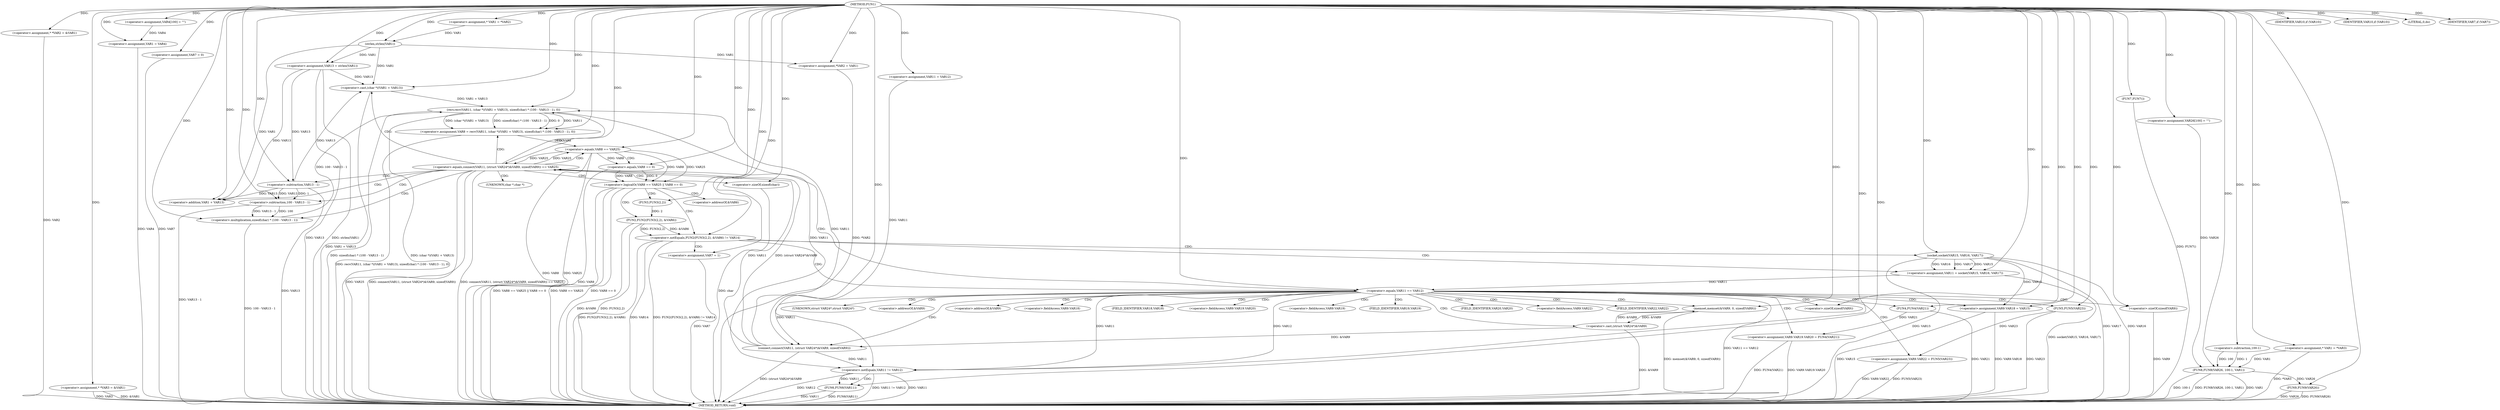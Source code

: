 digraph FUN1 {  
"1000100" [label = "(METHOD,FUN1)" ]
"1000279" [label = "(METHOD_RETURN,void)" ]
"1000104" [label = "(<operator>.assignment,* *VAR2 = &VAR1)" ]
"1000109" [label = "(<operator>.assignment,* *VAR3 = &VAR1)" ]
"1000114" [label = "(<operator>.assignment,VAR4[100] = \"\")" ]
"1000117" [label = "(<operator>.assignment,VAR1 = VAR4)" ]
"1000122" [label = "(<operator>.assignment,* VAR1 = *VAR2)" ]
"1000129" [label = "(<operator>.assignment,VAR7 = 0)" ]
"1000136" [label = "(<operator>.assignment,VAR11 = VAR12)" ]
"1000140" [label = "(<operator>.assignment,VAR13 = strlen(VAR1))" ]
"1000142" [label = "(strlen,strlen(VAR1))" ]
"1000147" [label = "(<operator>.notEquals,FUN2(FUN3(2,2), &VAR6) != VAR14)" ]
"1000148" [label = "(FUN2,FUN2(FUN3(2,2), &VAR6))" ]
"1000149" [label = "(FUN3,FUN3(2,2))" ]
"1000157" [label = "(<operator>.assignment,VAR7 = 1)" ]
"1000160" [label = "(<operator>.assignment,VAR11 = socket(VAR15, VAR16, VAR17))" ]
"1000162" [label = "(socket,socket(VAR15, VAR16, VAR17))" ]
"1000167" [label = "(<operator>.equals,VAR11 == VAR12)" ]
"1000172" [label = "(memset,memset(&VAR9, 0, sizeof(VAR9)))" ]
"1000176" [label = "(<operator>.sizeOf,sizeof(VAR9))" ]
"1000178" [label = "(<operator>.assignment,VAR9.VAR18 = VAR15)" ]
"1000183" [label = "(<operator>.assignment,VAR9.VAR19.VAR20 = FUN4(VAR21))" ]
"1000189" [label = "(FUN4,FUN4(VAR21))" ]
"1000191" [label = "(<operator>.assignment,VAR9.VAR22 = FUN5(VAR23))" ]
"1000195" [label = "(FUN5,FUN5(VAR23))" ]
"1000198" [label = "(<operator>.equals,connect(VAR11, (struct VAR24*)&VAR9, sizeof(VAR9)) == VAR25)" ]
"1000199" [label = "(connect,connect(VAR11, (struct VAR24*)&VAR9, sizeof(VAR9)))" ]
"1000201" [label = "(<operator>.cast,(struct VAR24*)&VAR9)" ]
"1000205" [label = "(<operator>.sizeOf,sizeof(VAR9))" ]
"1000210" [label = "(<operator>.assignment,VAR8 = recv(VAR11, (char *)(VAR1 + VAR13), sizeof(char) * (100 - VAR13 - 1), 0))" ]
"1000212" [label = "(recv,recv(VAR11, (char *)(VAR1 + VAR13), sizeof(char) * (100 - VAR13 - 1), 0))" ]
"1000214" [label = "(<operator>.cast,(char *)(VAR1 + VAR13))" ]
"1000216" [label = "(<operator>.addition,VAR1 + VAR13)" ]
"1000219" [label = "(<operator>.multiplication,sizeof(char) * (100 - VAR13 - 1))" ]
"1000220" [label = "(<operator>.sizeOf,sizeof(char))" ]
"1000222" [label = "(<operator>.subtraction,100 - VAR13 - 1)" ]
"1000224" [label = "(<operator>.subtraction,VAR13 - 1)" ]
"1000229" [label = "(<operator>.logicalOr,VAR8 == VAR25 || VAR8 == 0)" ]
"1000230" [label = "(<operator>.equals,VAR8 == VAR25)" ]
"1000233" [label = "(<operator>.equals,VAR8 == 0)" ]
"1000239" [label = "(IDENTIFIER,VAR10,if (VAR10))" ]
"1000242" [label = "(IDENTIFIER,VAR10,if (VAR10))" ]
"1000244" [label = "(LITERAL,0,do)" ]
"1000246" [label = "(<operator>.notEquals,VAR11 != VAR12)" ]
"1000250" [label = "(FUN6,FUN6(VAR11))" ]
"1000253" [label = "(IDENTIFIER,VAR7,if (VAR7))" ]
"1000255" [label = "(FUN7,FUN7())" ]
"1000256" [label = "(<operator>.assignment,*VAR2 = VAR1)" ]
"1000262" [label = "(<operator>.assignment,* VAR1 = *VAR3)" ]
"1000268" [label = "(<operator>.assignment,VAR26[100] = \"\")" ]
"1000271" [label = "(FUN8,FUN8(VAR26, 100-1, VAR1))" ]
"1000273" [label = "(<operator>.subtraction,100-1)" ]
"1000277" [label = "(FUN9,FUN9(VAR26))" ]
"1000152" [label = "(<operator>.addressOf,&VAR6)" ]
"1000173" [label = "(<operator>.addressOf,&VAR9)" ]
"1000179" [label = "(<operator>.fieldAccess,VAR9.VAR18)" ]
"1000181" [label = "(FIELD_IDENTIFIER,VAR18,VAR18)" ]
"1000184" [label = "(<operator>.fieldAccess,VAR9.VAR19.VAR20)" ]
"1000185" [label = "(<operator>.fieldAccess,VAR9.VAR19)" ]
"1000187" [label = "(FIELD_IDENTIFIER,VAR19,VAR19)" ]
"1000188" [label = "(FIELD_IDENTIFIER,VAR20,VAR20)" ]
"1000192" [label = "(<operator>.fieldAccess,VAR9.VAR22)" ]
"1000194" [label = "(FIELD_IDENTIFIER,VAR22,VAR22)" ]
"1000202" [label = "(UNKNOWN,struct VAR24*,struct VAR24*)" ]
"1000203" [label = "(<operator>.addressOf,&VAR9)" ]
"1000215" [label = "(UNKNOWN,char *,char *)" ]
  "1000189" -> "1000279"  [ label = "DDG: VAR21"] 
  "1000198" -> "1000279"  [ label = "DDG: VAR25"] 
  "1000271" -> "1000279"  [ label = "DDG: VAR1"] 
  "1000109" -> "1000279"  [ label = "DDG: VAR3"] 
  "1000256" -> "1000279"  [ label = "DDG: *VAR2"] 
  "1000250" -> "1000279"  [ label = "DDG: FUN6(VAR11)"] 
  "1000178" -> "1000279"  [ label = "DDG: VAR15"] 
  "1000246" -> "1000279"  [ label = "DDG: VAR12"] 
  "1000129" -> "1000279"  [ label = "DDG: VAR7"] 
  "1000162" -> "1000279"  [ label = "DDG: VAR16"] 
  "1000172" -> "1000279"  [ label = "DDG: memset(&VAR9, 0, sizeof(VAR9))"] 
  "1000140" -> "1000279"  [ label = "DDG: strlen(VAR1)"] 
  "1000224" -> "1000279"  [ label = "DDG: VAR13"] 
  "1000220" -> "1000279"  [ label = "DDG: char"] 
  "1000250" -> "1000279"  [ label = "DDG: VAR11"] 
  "1000199" -> "1000279"  [ label = "DDG: (struct VAR24*)&VAR9"] 
  "1000229" -> "1000279"  [ label = "DDG: VAR8 == 0"] 
  "1000214" -> "1000279"  [ label = "DDG: VAR1 + VAR13"] 
  "1000178" -> "1000279"  [ label = "DDG: VAR9.VAR18"] 
  "1000255" -> "1000279"  [ label = "DDG: FUN7()"] 
  "1000104" -> "1000279"  [ label = "DDG: VAR2"] 
  "1000212" -> "1000279"  [ label = "DDG: sizeof(char) * (100 - VAR13 - 1)"] 
  "1000212" -> "1000279"  [ label = "DDG: (char *)(VAR1 + VAR13)"] 
  "1000183" -> "1000279"  [ label = "DDG: FUN4(VAR21)"] 
  "1000205" -> "1000279"  [ label = "DDG: VAR9"] 
  "1000140" -> "1000279"  [ label = "DDG: VAR13"] 
  "1000191" -> "1000279"  [ label = "DDG: FUN5(VAR23)"] 
  "1000183" -> "1000279"  [ label = "DDG: VAR9.VAR19.VAR20"] 
  "1000148" -> "1000279"  [ label = "DDG: &VAR6"] 
  "1000229" -> "1000279"  [ label = "DDG: VAR8 == VAR25 || VAR8 == 0"] 
  "1000157" -> "1000279"  [ label = "DDG: VAR7"] 
  "1000167" -> "1000279"  [ label = "DDG: VAR11 == VAR12"] 
  "1000262" -> "1000279"  [ label = "DDG: *VAR3"] 
  "1000201" -> "1000279"  [ label = "DDG: &VAR9"] 
  "1000219" -> "1000279"  [ label = "DDG: 100 - VAR13 - 1"] 
  "1000148" -> "1000279"  [ label = "DDG: FUN3(2,2)"] 
  "1000147" -> "1000279"  [ label = "DDG: FUN2(FUN3(2,2), &VAR6)"] 
  "1000230" -> "1000279"  [ label = "DDG: VAR8"] 
  "1000277" -> "1000279"  [ label = "DDG: VAR26"] 
  "1000210" -> "1000279"  [ label = "DDG: recv(VAR11, (char *)(VAR1 + VAR13), sizeof(char) * (100 - VAR13 - 1), 0)"] 
  "1000147" -> "1000279"  [ label = "DDG: VAR14"] 
  "1000198" -> "1000279"  [ label = "DDG: connect(VAR11, (struct VAR24*)&VAR9, sizeof(VAR9))"] 
  "1000271" -> "1000279"  [ label = "DDG: 100-1"] 
  "1000230" -> "1000279"  [ label = "DDG: VAR25"] 
  "1000233" -> "1000279"  [ label = "DDG: VAR8"] 
  "1000229" -> "1000279"  [ label = "DDG: VAR8 == VAR25"] 
  "1000277" -> "1000279"  [ label = "DDG: FUN9(VAR26)"] 
  "1000117" -> "1000279"  [ label = "DDG: VAR4"] 
  "1000162" -> "1000279"  [ label = "DDG: VAR15"] 
  "1000195" -> "1000279"  [ label = "DDG: VAR23"] 
  "1000160" -> "1000279"  [ label = "DDG: socket(VAR15, VAR16, VAR17)"] 
  "1000246" -> "1000279"  [ label = "DDG: VAR11 != VAR12"] 
  "1000147" -> "1000279"  [ label = "DDG: FUN2(FUN3(2,2), &VAR6) != VAR14"] 
  "1000109" -> "1000279"  [ label = "DDG: &VAR1"] 
  "1000271" -> "1000279"  [ label = "DDG: FUN8(VAR26, 100-1, VAR1)"] 
  "1000191" -> "1000279"  [ label = "DDG: VAR9.VAR22"] 
  "1000246" -> "1000279"  [ label = "DDG: VAR11"] 
  "1000222" -> "1000279"  [ label = "DDG: VAR13 - 1"] 
  "1000198" -> "1000279"  [ label = "DDG: connect(VAR11, (struct VAR24*)&VAR9, sizeof(VAR9)) == VAR25"] 
  "1000162" -> "1000279"  [ label = "DDG: VAR17"] 
  "1000100" -> "1000104"  [ label = "DDG: "] 
  "1000100" -> "1000109"  [ label = "DDG: "] 
  "1000100" -> "1000114"  [ label = "DDG: "] 
  "1000114" -> "1000117"  [ label = "DDG: VAR4"] 
  "1000100" -> "1000117"  [ label = "DDG: "] 
  "1000100" -> "1000122"  [ label = "DDG: "] 
  "1000100" -> "1000129"  [ label = "DDG: "] 
  "1000100" -> "1000136"  [ label = "DDG: "] 
  "1000142" -> "1000140"  [ label = "DDG: VAR1"] 
  "1000100" -> "1000140"  [ label = "DDG: "] 
  "1000122" -> "1000142"  [ label = "DDG: VAR1"] 
  "1000100" -> "1000142"  [ label = "DDG: "] 
  "1000148" -> "1000147"  [ label = "DDG: FUN3(2,2)"] 
  "1000148" -> "1000147"  [ label = "DDG: &VAR6"] 
  "1000149" -> "1000148"  [ label = "DDG: 2"] 
  "1000100" -> "1000149"  [ label = "DDG: "] 
  "1000100" -> "1000147"  [ label = "DDG: "] 
  "1000100" -> "1000157"  [ label = "DDG: "] 
  "1000162" -> "1000160"  [ label = "DDG: VAR15"] 
  "1000162" -> "1000160"  [ label = "DDG: VAR16"] 
  "1000162" -> "1000160"  [ label = "DDG: VAR17"] 
  "1000100" -> "1000160"  [ label = "DDG: "] 
  "1000100" -> "1000162"  [ label = "DDG: "] 
  "1000160" -> "1000167"  [ label = "DDG: VAR11"] 
  "1000100" -> "1000167"  [ label = "DDG: "] 
  "1000201" -> "1000172"  [ label = "DDG: &VAR9"] 
  "1000100" -> "1000172"  [ label = "DDG: "] 
  "1000100" -> "1000176"  [ label = "DDG: "] 
  "1000162" -> "1000178"  [ label = "DDG: VAR15"] 
  "1000100" -> "1000178"  [ label = "DDG: "] 
  "1000189" -> "1000183"  [ label = "DDG: VAR21"] 
  "1000100" -> "1000189"  [ label = "DDG: "] 
  "1000195" -> "1000191"  [ label = "DDG: VAR23"] 
  "1000100" -> "1000195"  [ label = "DDG: "] 
  "1000199" -> "1000198"  [ label = "DDG: VAR11"] 
  "1000199" -> "1000198"  [ label = "DDG: (struct VAR24*)&VAR9"] 
  "1000167" -> "1000199"  [ label = "DDG: VAR11"] 
  "1000100" -> "1000199"  [ label = "DDG: "] 
  "1000201" -> "1000199"  [ label = "DDG: &VAR9"] 
  "1000172" -> "1000201"  [ label = "DDG: &VAR9"] 
  "1000100" -> "1000205"  [ label = "DDG: "] 
  "1000230" -> "1000198"  [ label = "DDG: VAR25"] 
  "1000100" -> "1000198"  [ label = "DDG: "] 
  "1000212" -> "1000210"  [ label = "DDG: VAR11"] 
  "1000212" -> "1000210"  [ label = "DDG: (char *)(VAR1 + VAR13)"] 
  "1000212" -> "1000210"  [ label = "DDG: sizeof(char) * (100 - VAR13 - 1)"] 
  "1000212" -> "1000210"  [ label = "DDG: 0"] 
  "1000100" -> "1000210"  [ label = "DDG: "] 
  "1000199" -> "1000212"  [ label = "DDG: VAR11"] 
  "1000100" -> "1000212"  [ label = "DDG: "] 
  "1000214" -> "1000212"  [ label = "DDG: VAR1 + VAR13"] 
  "1000142" -> "1000214"  [ label = "DDG: VAR1"] 
  "1000100" -> "1000214"  [ label = "DDG: "] 
  "1000224" -> "1000214"  [ label = "DDG: VAR13"] 
  "1000140" -> "1000214"  [ label = "DDG: VAR13"] 
  "1000142" -> "1000216"  [ label = "DDG: VAR1"] 
  "1000100" -> "1000216"  [ label = "DDG: "] 
  "1000224" -> "1000216"  [ label = "DDG: VAR13"] 
  "1000140" -> "1000216"  [ label = "DDG: VAR13"] 
  "1000219" -> "1000212"  [ label = "DDG: 100 - VAR13 - 1"] 
  "1000100" -> "1000219"  [ label = "DDG: "] 
  "1000100" -> "1000220"  [ label = "DDG: "] 
  "1000222" -> "1000219"  [ label = "DDG: 100"] 
  "1000222" -> "1000219"  [ label = "DDG: VAR13 - 1"] 
  "1000100" -> "1000222"  [ label = "DDG: "] 
  "1000224" -> "1000222"  [ label = "DDG: VAR13"] 
  "1000224" -> "1000222"  [ label = "DDG: 1"] 
  "1000100" -> "1000224"  [ label = "DDG: "] 
  "1000140" -> "1000224"  [ label = "DDG: VAR13"] 
  "1000230" -> "1000229"  [ label = "DDG: VAR8"] 
  "1000230" -> "1000229"  [ label = "DDG: VAR25"] 
  "1000210" -> "1000230"  [ label = "DDG: VAR8"] 
  "1000100" -> "1000230"  [ label = "DDG: "] 
  "1000198" -> "1000230"  [ label = "DDG: VAR25"] 
  "1000233" -> "1000229"  [ label = "DDG: VAR8"] 
  "1000233" -> "1000229"  [ label = "DDG: 0"] 
  "1000230" -> "1000233"  [ label = "DDG: VAR8"] 
  "1000100" -> "1000233"  [ label = "DDG: "] 
  "1000100" -> "1000239"  [ label = "DDG: "] 
  "1000100" -> "1000242"  [ label = "DDG: "] 
  "1000100" -> "1000244"  [ label = "DDG: "] 
  "1000167" -> "1000246"  [ label = "DDG: VAR11"] 
  "1000199" -> "1000246"  [ label = "DDG: VAR11"] 
  "1000212" -> "1000246"  [ label = "DDG: VAR11"] 
  "1000136" -> "1000246"  [ label = "DDG: VAR11"] 
  "1000100" -> "1000246"  [ label = "DDG: "] 
  "1000167" -> "1000246"  [ label = "DDG: VAR12"] 
  "1000246" -> "1000250"  [ label = "DDG: VAR11"] 
  "1000100" -> "1000250"  [ label = "DDG: "] 
  "1000100" -> "1000253"  [ label = "DDG: "] 
  "1000100" -> "1000255"  [ label = "DDG: "] 
  "1000142" -> "1000256"  [ label = "DDG: VAR1"] 
  "1000100" -> "1000256"  [ label = "DDG: "] 
  "1000100" -> "1000262"  [ label = "DDG: "] 
  "1000100" -> "1000268"  [ label = "DDG: "] 
  "1000268" -> "1000271"  [ label = "DDG: VAR26"] 
  "1000100" -> "1000271"  [ label = "DDG: "] 
  "1000273" -> "1000271"  [ label = "DDG: 100"] 
  "1000273" -> "1000271"  [ label = "DDG: 1"] 
  "1000100" -> "1000273"  [ label = "DDG: "] 
  "1000262" -> "1000271"  [ label = "DDG: VAR1"] 
  "1000271" -> "1000277"  [ label = "DDG: VAR26"] 
  "1000100" -> "1000277"  [ label = "DDG: "] 
  "1000147" -> "1000157"  [ label = "CDG: "] 
  "1000147" -> "1000167"  [ label = "CDG: "] 
  "1000147" -> "1000160"  [ label = "CDG: "] 
  "1000147" -> "1000162"  [ label = "CDG: "] 
  "1000167" -> "1000191"  [ label = "CDG: "] 
  "1000167" -> "1000199"  [ label = "CDG: "] 
  "1000167" -> "1000195"  [ label = "CDG: "] 
  "1000167" -> "1000183"  [ label = "CDG: "] 
  "1000167" -> "1000172"  [ label = "CDG: "] 
  "1000167" -> "1000189"  [ label = "CDG: "] 
  "1000167" -> "1000178"  [ label = "CDG: "] 
  "1000167" -> "1000188"  [ label = "CDG: "] 
  "1000167" -> "1000203"  [ label = "CDG: "] 
  "1000167" -> "1000205"  [ label = "CDG: "] 
  "1000167" -> "1000173"  [ label = "CDG: "] 
  "1000167" -> "1000201"  [ label = "CDG: "] 
  "1000167" -> "1000202"  [ label = "CDG: "] 
  "1000167" -> "1000179"  [ label = "CDG: "] 
  "1000167" -> "1000194"  [ label = "CDG: "] 
  "1000167" -> "1000192"  [ label = "CDG: "] 
  "1000167" -> "1000184"  [ label = "CDG: "] 
  "1000167" -> "1000176"  [ label = "CDG: "] 
  "1000167" -> "1000198"  [ label = "CDG: "] 
  "1000167" -> "1000187"  [ label = "CDG: "] 
  "1000167" -> "1000181"  [ label = "CDG: "] 
  "1000167" -> "1000185"  [ label = "CDG: "] 
  "1000198" -> "1000229"  [ label = "CDG: "] 
  "1000198" -> "1000230"  [ label = "CDG: "] 
  "1000198" -> "1000216"  [ label = "CDG: "] 
  "1000198" -> "1000212"  [ label = "CDG: "] 
  "1000198" -> "1000219"  [ label = "CDG: "] 
  "1000198" -> "1000210"  [ label = "CDG: "] 
  "1000198" -> "1000215"  [ label = "CDG: "] 
  "1000198" -> "1000222"  [ label = "CDG: "] 
  "1000198" -> "1000220"  [ label = "CDG: "] 
  "1000198" -> "1000214"  [ label = "CDG: "] 
  "1000198" -> "1000224"  [ label = "CDG: "] 
  "1000229" -> "1000152"  [ label = "CDG: "] 
  "1000229" -> "1000148"  [ label = "CDG: "] 
  "1000229" -> "1000149"  [ label = "CDG: "] 
  "1000229" -> "1000147"  [ label = "CDG: "] 
  "1000230" -> "1000233"  [ label = "CDG: "] 
  "1000246" -> "1000250"  [ label = "CDG: "] 
}
